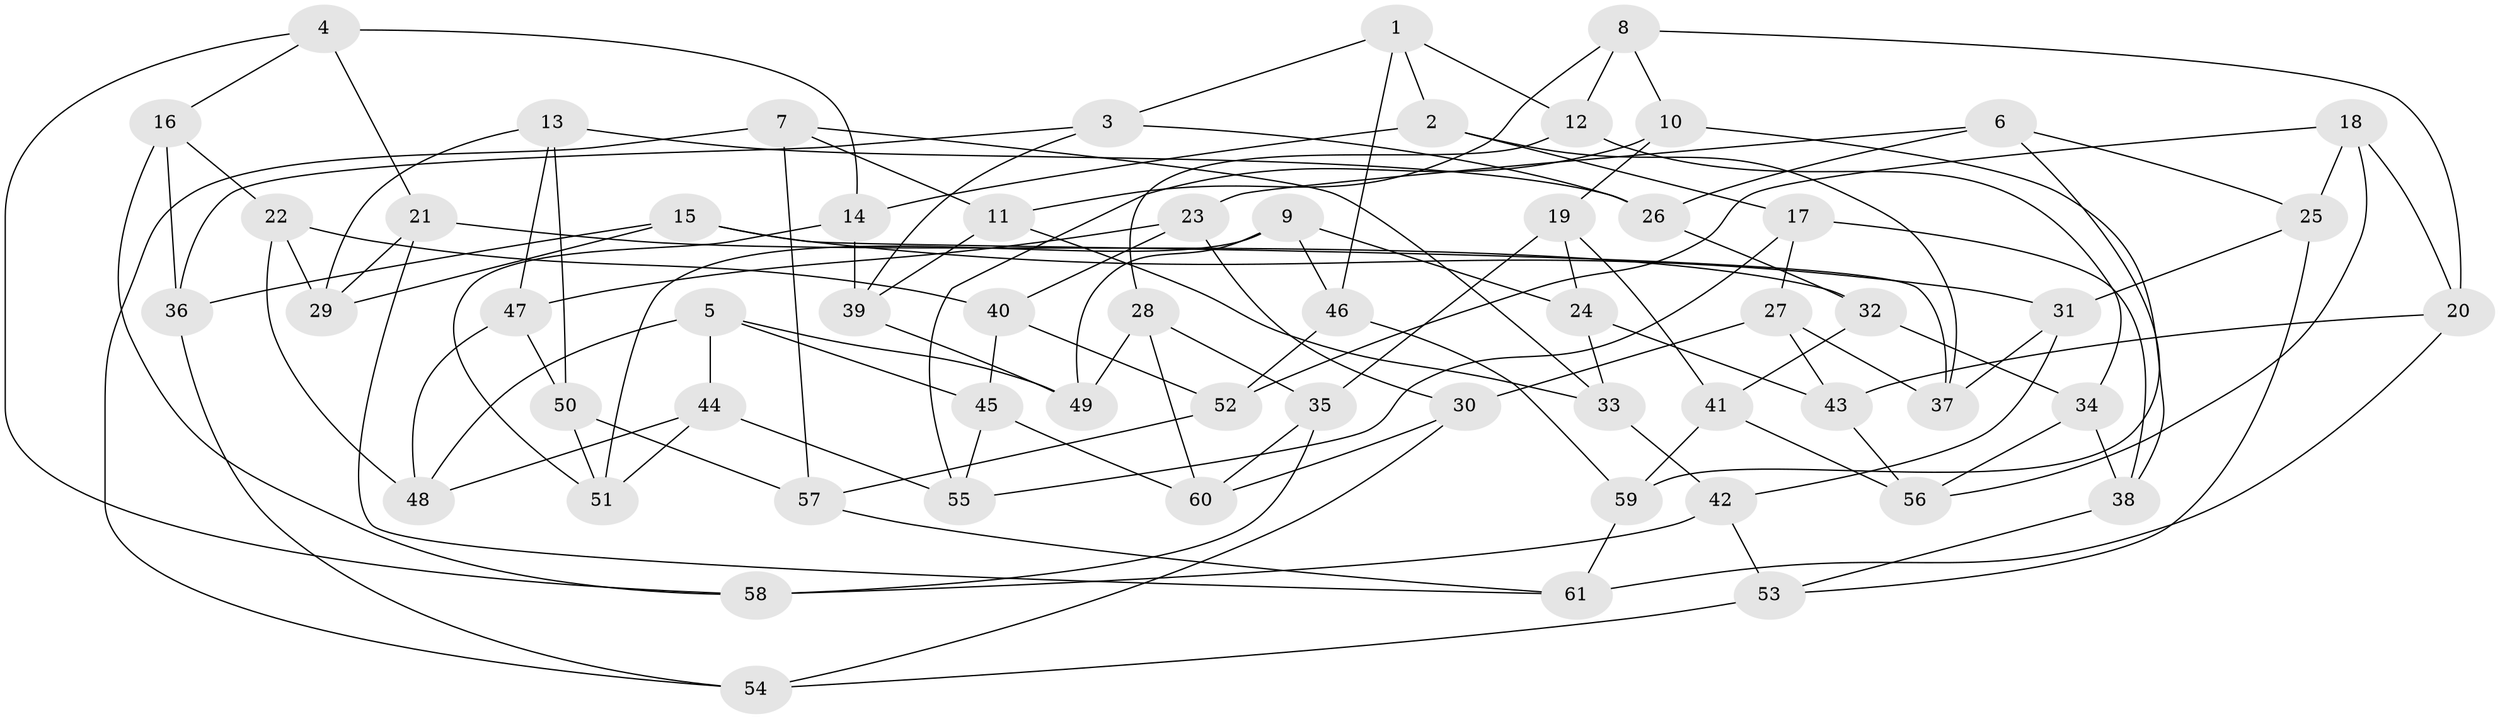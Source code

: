 // Generated by graph-tools (version 1.1) at 2025/11/02/27/25 16:11:47]
// undirected, 61 vertices, 122 edges
graph export_dot {
graph [start="1"]
  node [color=gray90,style=filled];
  1;
  2;
  3;
  4;
  5;
  6;
  7;
  8;
  9;
  10;
  11;
  12;
  13;
  14;
  15;
  16;
  17;
  18;
  19;
  20;
  21;
  22;
  23;
  24;
  25;
  26;
  27;
  28;
  29;
  30;
  31;
  32;
  33;
  34;
  35;
  36;
  37;
  38;
  39;
  40;
  41;
  42;
  43;
  44;
  45;
  46;
  47;
  48;
  49;
  50;
  51;
  52;
  53;
  54;
  55;
  56;
  57;
  58;
  59;
  60;
  61;
  1 -- 12;
  1 -- 3;
  1 -- 46;
  1 -- 2;
  2 -- 17;
  2 -- 14;
  2 -- 37;
  3 -- 39;
  3 -- 36;
  3 -- 26;
  4 -- 14;
  4 -- 21;
  4 -- 16;
  4 -- 58;
  5 -- 49;
  5 -- 48;
  5 -- 45;
  5 -- 44;
  6 -- 25;
  6 -- 23;
  6 -- 59;
  6 -- 26;
  7 -- 11;
  7 -- 33;
  7 -- 54;
  7 -- 57;
  8 -- 12;
  8 -- 10;
  8 -- 11;
  8 -- 20;
  9 -- 24;
  9 -- 51;
  9 -- 49;
  9 -- 46;
  10 -- 55;
  10 -- 19;
  10 -- 38;
  11 -- 33;
  11 -- 39;
  12 -- 34;
  12 -- 28;
  13 -- 47;
  13 -- 26;
  13 -- 29;
  13 -- 50;
  14 -- 51;
  14 -- 39;
  15 -- 29;
  15 -- 31;
  15 -- 36;
  15 -- 37;
  16 -- 58;
  16 -- 22;
  16 -- 36;
  17 -- 27;
  17 -- 38;
  17 -- 55;
  18 -- 20;
  18 -- 56;
  18 -- 25;
  18 -- 52;
  19 -- 35;
  19 -- 41;
  19 -- 24;
  20 -- 43;
  20 -- 61;
  21 -- 32;
  21 -- 29;
  21 -- 61;
  22 -- 40;
  22 -- 29;
  22 -- 48;
  23 -- 30;
  23 -- 40;
  23 -- 47;
  24 -- 43;
  24 -- 33;
  25 -- 31;
  25 -- 53;
  26 -- 32;
  27 -- 43;
  27 -- 37;
  27 -- 30;
  28 -- 60;
  28 -- 35;
  28 -- 49;
  30 -- 60;
  30 -- 54;
  31 -- 37;
  31 -- 42;
  32 -- 34;
  32 -- 41;
  33 -- 42;
  34 -- 56;
  34 -- 38;
  35 -- 58;
  35 -- 60;
  36 -- 54;
  38 -- 53;
  39 -- 49;
  40 -- 45;
  40 -- 52;
  41 -- 59;
  41 -- 56;
  42 -- 53;
  42 -- 58;
  43 -- 56;
  44 -- 55;
  44 -- 51;
  44 -- 48;
  45 -- 55;
  45 -- 60;
  46 -- 59;
  46 -- 52;
  47 -- 50;
  47 -- 48;
  50 -- 51;
  50 -- 57;
  52 -- 57;
  53 -- 54;
  57 -- 61;
  59 -- 61;
}
